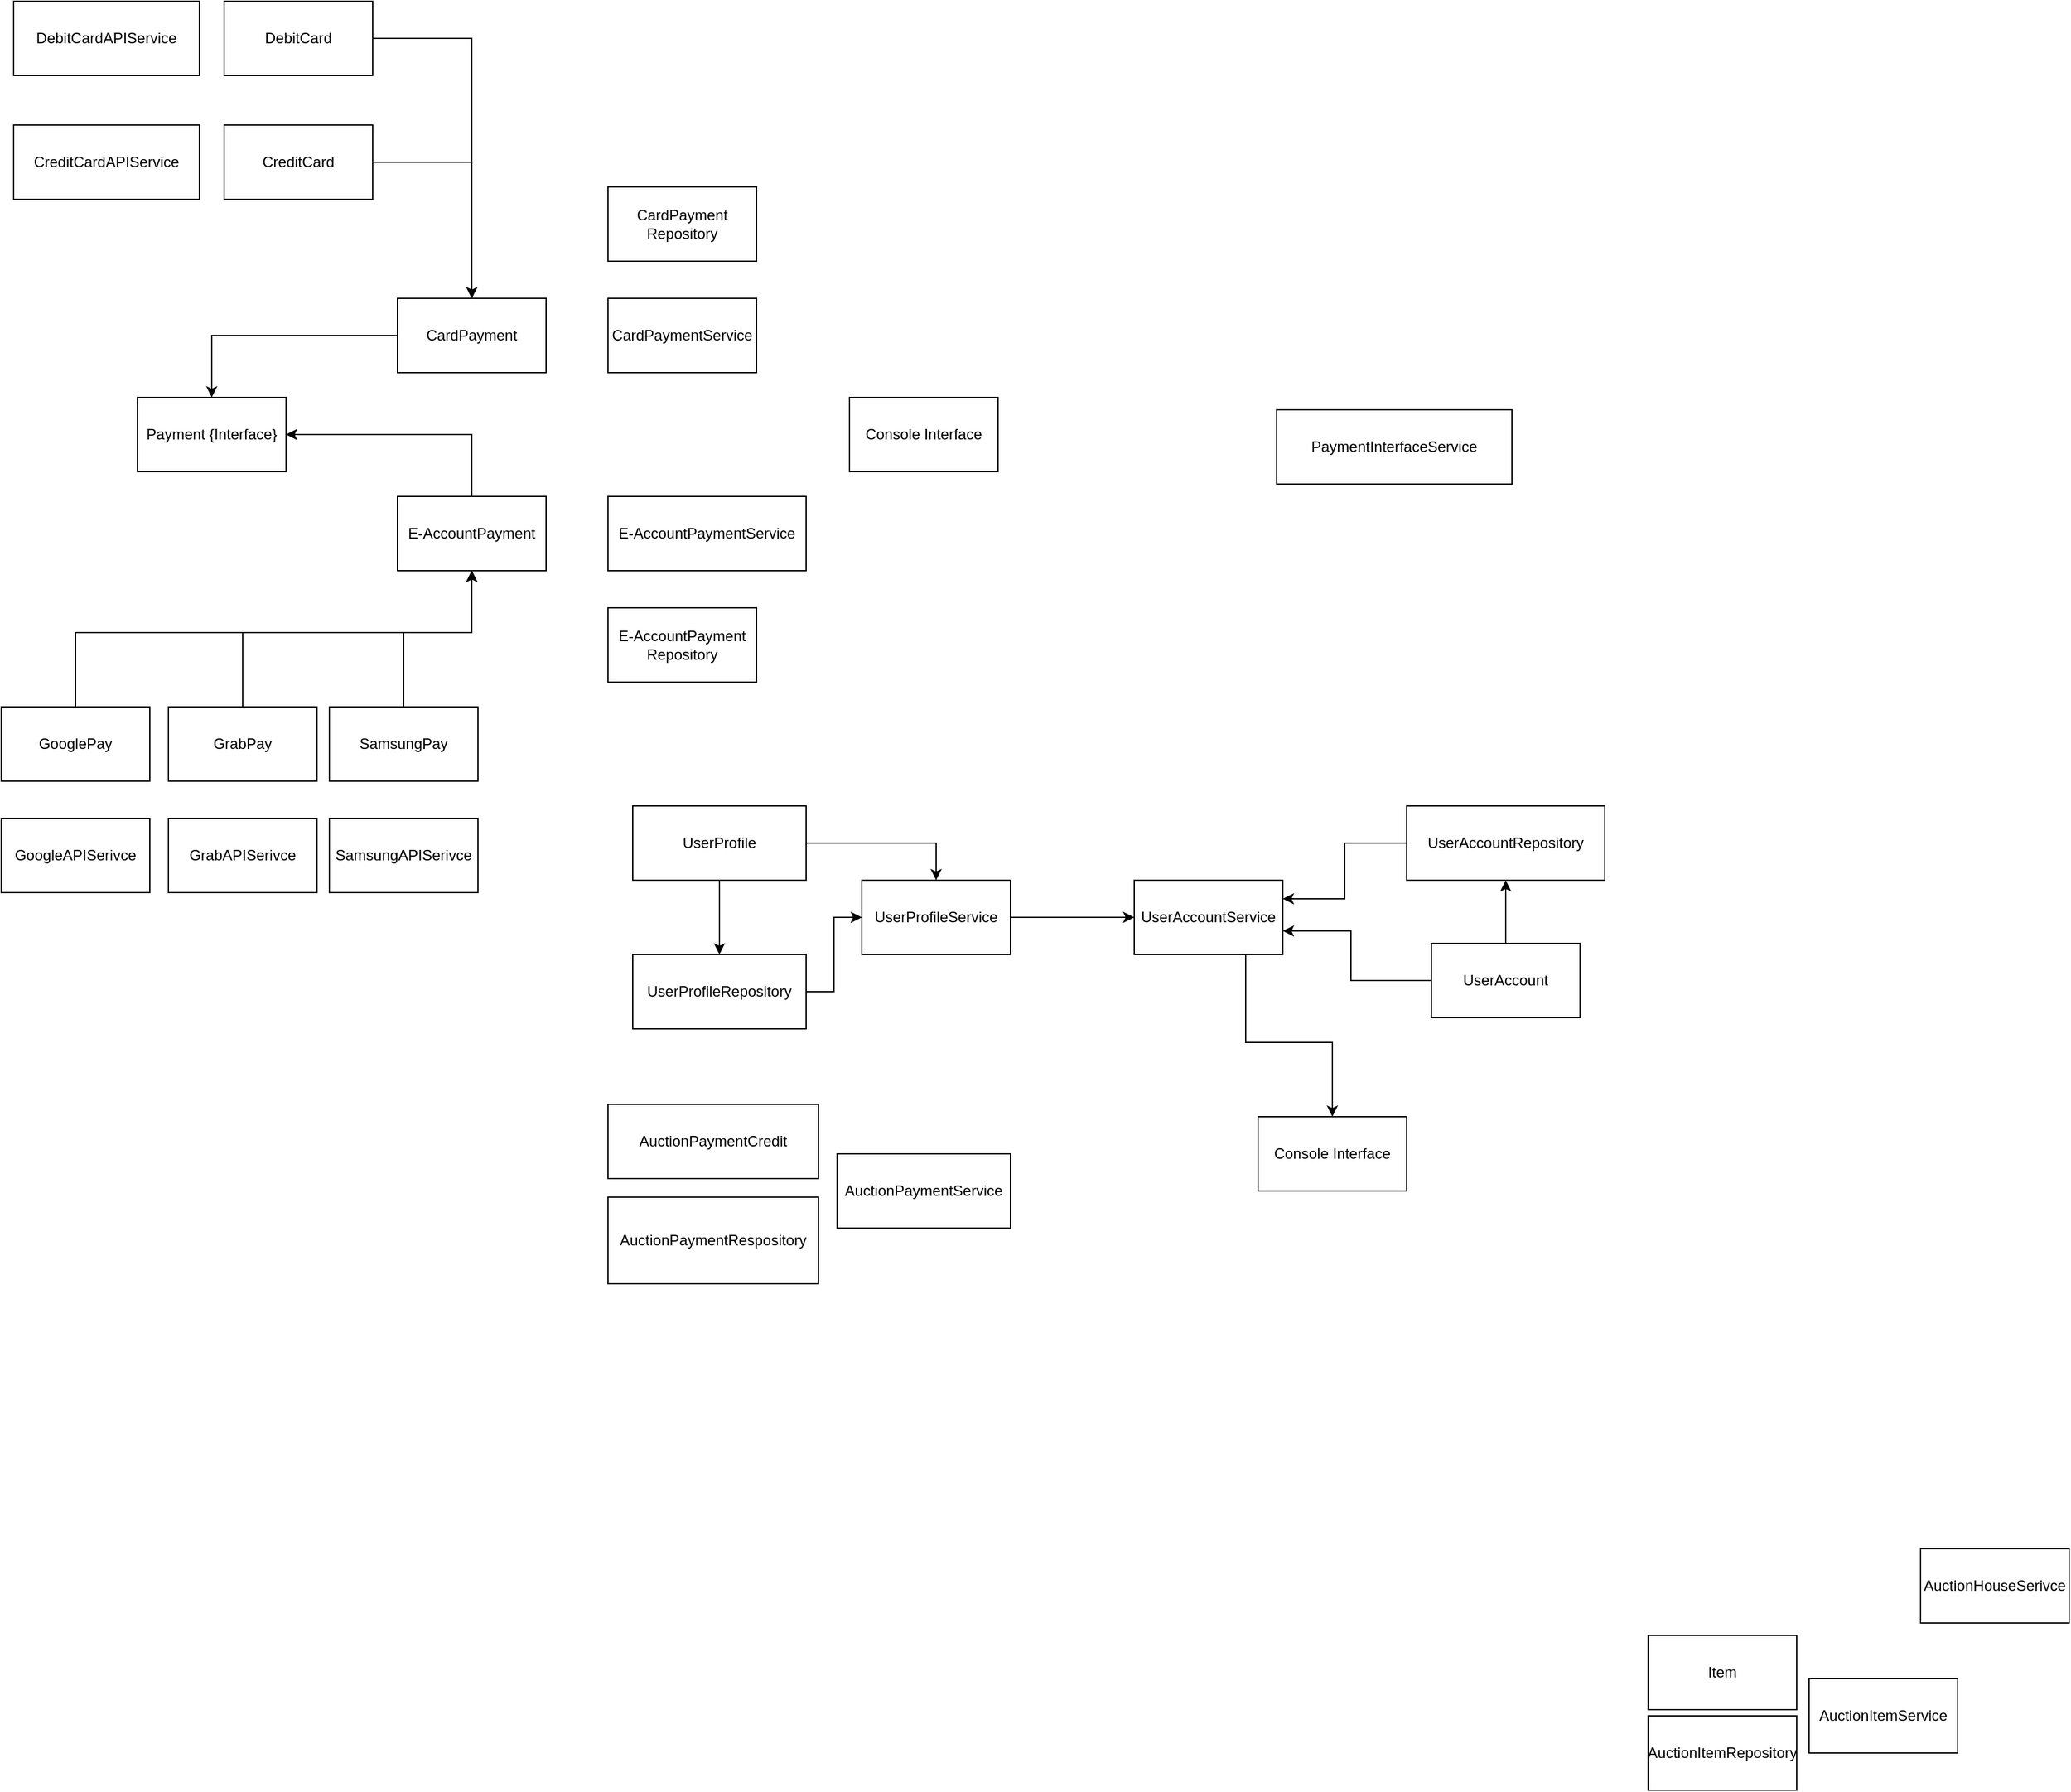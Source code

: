 <mxfile version="14.3.0" type="device" pages="2"><diagram id="2KOIB5N64ErdimOZ_Y05" name="Page-1"><mxGraphModel dx="2201" dy="1810" grid="1" gridSize="10" guides="1" tooltips="1" connect="1" arrows="1" fold="1" page="1" pageScale="1" pageWidth="850" pageHeight="1100" math="0" shadow="0"><root><mxCell id="0"/><mxCell id="1" parent="0"/><mxCell id="OVNvHfUNwyEjtYuhImq--1" style="edgeStyle=orthogonalEdgeStyle;rounded=0;orthogonalLoop=1;jettySize=auto;html=1;entryX=0.5;entryY=0;entryDx=0;entryDy=0;" parent="1" source="OVNvHfUNwyEjtYuhImq--3" target="OVNvHfUNwyEjtYuhImq--26" edge="1"><mxGeometry relative="1" as="geometry"/></mxCell><mxCell id="OVNvHfUNwyEjtYuhImq--2" style="edgeStyle=orthogonalEdgeStyle;rounded=0;orthogonalLoop=1;jettySize=auto;html=1;entryX=0.5;entryY=0;entryDx=0;entryDy=0;" parent="1" source="OVNvHfUNwyEjtYuhImq--3" target="OVNvHfUNwyEjtYuhImq--5" edge="1"><mxGeometry relative="1" as="geometry"/></mxCell><mxCell id="OVNvHfUNwyEjtYuhImq--3" value="UserProfile" style="rounded=0;whiteSpace=wrap;html=1;" parent="1" vertex="1"><mxGeometry x="-180" y="60" width="140" height="60" as="geometry"/></mxCell><mxCell id="OVNvHfUNwyEjtYuhImq--4" style="edgeStyle=orthogonalEdgeStyle;rounded=0;orthogonalLoop=1;jettySize=auto;html=1;entryX=0;entryY=0.5;entryDx=0;entryDy=0;startArrow=none;startFill=0;endArrow=classic;endFill=1;" parent="1" source="OVNvHfUNwyEjtYuhImq--5" target="OVNvHfUNwyEjtYuhImq--11" edge="1"><mxGeometry relative="1" as="geometry"/></mxCell><mxCell id="OVNvHfUNwyEjtYuhImq--5" value="UserProfileService" style="rounded=0;whiteSpace=wrap;html=1;" parent="1" vertex="1"><mxGeometry x="5" y="120" width="120" height="60" as="geometry"/></mxCell><mxCell id="OVNvHfUNwyEjtYuhImq--6" value="Item" style="rounded=0;whiteSpace=wrap;html=1;" parent="1" vertex="1"><mxGeometry x="640" y="730" width="120" height="60" as="geometry"/></mxCell><mxCell id="OVNvHfUNwyEjtYuhImq--7" value="AuctionItemService" style="rounded=0;whiteSpace=wrap;html=1;" parent="1" vertex="1"><mxGeometry x="770" y="765" width="120" height="60" as="geometry"/></mxCell><mxCell id="OVNvHfUNwyEjtYuhImq--8" value="AuctionItemRepository" style="rounded=0;whiteSpace=wrap;html=1;" parent="1" vertex="1"><mxGeometry x="640" y="795" width="120" height="60" as="geometry"/></mxCell><mxCell id="OVNvHfUNwyEjtYuhImq--9" value="AuctionHouseSerivce" style="whiteSpace=wrap;html=1;" parent="1" vertex="1"><mxGeometry x="860" y="660" width="120" height="60" as="geometry"/></mxCell><mxCell id="OVNvHfUNwyEjtYuhImq--10" style="edgeStyle=orthogonalEdgeStyle;rounded=0;orthogonalLoop=1;jettySize=auto;html=1;" parent="1" source="OVNvHfUNwyEjtYuhImq--11" target="OVNvHfUNwyEjtYuhImq--30" edge="1"><mxGeometry relative="1" as="geometry"><Array as="points"><mxPoint x="315" y="251"/><mxPoint x="385" y="251"/></Array></mxGeometry></mxCell><mxCell id="OVNvHfUNwyEjtYuhImq--11" value="UserAccountService" style="whiteSpace=wrap;html=1;" parent="1" vertex="1"><mxGeometry x="225" y="120" width="120" height="60" as="geometry"/></mxCell><mxCell id="OVNvHfUNwyEjtYuhImq--12" value="AuctionPaymentService" style="whiteSpace=wrap;html=1;" parent="1" vertex="1"><mxGeometry x="-15" y="341" width="140" height="60" as="geometry"/></mxCell><mxCell id="OVNvHfUNwyEjtYuhImq--13" value="AuctionPaymentCredit" style="whiteSpace=wrap;html=1;" parent="1" vertex="1"><mxGeometry x="-200" y="301" width="170" height="60" as="geometry"/></mxCell><mxCell id="OVNvHfUNwyEjtYuhImq--14" value="AuctionPaymentRespository" style="whiteSpace=wrap;html=1;" parent="1" vertex="1"><mxGeometry x="-200" y="376" width="170" height="70" as="geometry"/></mxCell><mxCell id="OVNvHfUNwyEjtYuhImq--25" style="edgeStyle=orthogonalEdgeStyle;rounded=0;orthogonalLoop=1;jettySize=auto;html=1;" parent="1" source="OVNvHfUNwyEjtYuhImq--26" target="OVNvHfUNwyEjtYuhImq--5" edge="1"><mxGeometry relative="1" as="geometry"/></mxCell><mxCell id="OVNvHfUNwyEjtYuhImq--26" value="UserProfileRepository" style="rounded=0;whiteSpace=wrap;html=1;" parent="1" vertex="1"><mxGeometry x="-180" y="180" width="140" height="60" as="geometry"/></mxCell><mxCell id="OVNvHfUNwyEjtYuhImq--27" style="edgeStyle=orthogonalEdgeStyle;rounded=0;orthogonalLoop=1;jettySize=auto;html=1;" parent="1" source="OVNvHfUNwyEjtYuhImq--29" target="OVNvHfUNwyEjtYuhImq--11" edge="1"><mxGeometry relative="1" as="geometry"><Array as="points"><mxPoint x="400" y="201"/><mxPoint x="400" y="161"/></Array></mxGeometry></mxCell><mxCell id="OVNvHfUNwyEjtYuhImq--28" style="edgeStyle=orthogonalEdgeStyle;rounded=0;orthogonalLoop=1;jettySize=auto;html=1;" parent="1" source="OVNvHfUNwyEjtYuhImq--29" target="OVNvHfUNwyEjtYuhImq--32" edge="1"><mxGeometry relative="1" as="geometry"/></mxCell><mxCell id="OVNvHfUNwyEjtYuhImq--29" value="UserAccount" style="whiteSpace=wrap;html=1;" parent="1" vertex="1"><mxGeometry x="465" y="171" width="120" height="60" as="geometry"/></mxCell><mxCell id="OVNvHfUNwyEjtYuhImq--30" value="Console Interface" style="whiteSpace=wrap;html=1;" parent="1" vertex="1"><mxGeometry x="325" y="311" width="120" height="60" as="geometry"/></mxCell><mxCell id="OVNvHfUNwyEjtYuhImq--31" style="edgeStyle=orthogonalEdgeStyle;rounded=0;orthogonalLoop=1;jettySize=auto;html=1;entryX=1;entryY=0.25;entryDx=0;entryDy=0;" parent="1" source="OVNvHfUNwyEjtYuhImq--32" target="OVNvHfUNwyEjtYuhImq--11" edge="1"><mxGeometry relative="1" as="geometry"/></mxCell><mxCell id="OVNvHfUNwyEjtYuhImq--32" value="UserAccountRepository" style="whiteSpace=wrap;html=1;" parent="1" vertex="1"><mxGeometry x="445" y="60" width="160" height="60" as="geometry"/></mxCell><mxCell id="OVNvHfUNwyEjtYuhImq--33" value="DebitCardAPIService" style="whiteSpace=wrap;html=1;" parent="1" vertex="1"><mxGeometry x="-680" y="-590" width="150" height="60" as="geometry"/></mxCell><mxCell id="OVNvHfUNwyEjtYuhImq--35" style="edgeStyle=orthogonalEdgeStyle;rounded=0;orthogonalLoop=1;jettySize=auto;html=1;" parent="1" source="OVNvHfUNwyEjtYuhImq--36" target="OVNvHfUNwyEjtYuhImq--41" edge="1"><mxGeometry relative="1" as="geometry"/></mxCell><mxCell id="OVNvHfUNwyEjtYuhImq--36" value="CardPayment" style="whiteSpace=wrap;html=1;" parent="1" vertex="1"><mxGeometry x="-370" y="-350" width="120" height="60" as="geometry"/></mxCell><mxCell id="wpagDBGOPuL4EPq9Ays_-21" style="edgeStyle=orthogonalEdgeStyle;rounded=0;orthogonalLoop=1;jettySize=auto;html=1;entryX=1;entryY=0.5;entryDx=0;entryDy=0;" parent="1" source="OVNvHfUNwyEjtYuhImq--39" target="OVNvHfUNwyEjtYuhImq--41" edge="1"><mxGeometry relative="1" as="geometry"><Array as="points"><mxPoint x="-310" y="-240"/></Array></mxGeometry></mxCell><mxCell id="OVNvHfUNwyEjtYuhImq--39" value="E-AccountPayment" style="whiteSpace=wrap;html=1;" parent="1" vertex="1"><mxGeometry x="-370" y="-190" width="120" height="60" as="geometry"/></mxCell><mxCell id="OVNvHfUNwyEjtYuhImq--40" value="GoogleAPISerivce" style="whiteSpace=wrap;html=1;" parent="1" vertex="1"><mxGeometry x="-690" y="70" width="120" height="60" as="geometry"/></mxCell><mxCell id="OVNvHfUNwyEjtYuhImq--41" value="Payment {Interface}" style="whiteSpace=wrap;html=1;" parent="1" vertex="1"><mxGeometry x="-580" y="-270" width="120" height="60" as="geometry"/></mxCell><mxCell id="OVNvHfUNwyEjtYuhImq--42" value="Console Interface" style="whiteSpace=wrap;html=1;" parent="1" vertex="1"><mxGeometry x="-5" y="-270" width="120" height="60" as="geometry"/></mxCell><mxCell id="wpagDBGOPuL4EPq9Ays_-10" style="edgeStyle=orthogonalEdgeStyle;rounded=0;orthogonalLoop=1;jettySize=auto;html=1;" parent="1" source="wpagDBGOPuL4EPq9Ays_-6" target="OVNvHfUNwyEjtYuhImq--36" edge="1"><mxGeometry relative="1" as="geometry"/></mxCell><mxCell id="wpagDBGOPuL4EPq9Ays_-6" value="DebitCard" style="whiteSpace=wrap;html=1;" parent="1" vertex="1"><mxGeometry x="-510" y="-590" width="120" height="60" as="geometry"/></mxCell><mxCell id="wpagDBGOPuL4EPq9Ays_-11" style="edgeStyle=orthogonalEdgeStyle;rounded=0;orthogonalLoop=1;jettySize=auto;html=1;entryX=0.5;entryY=0;entryDx=0;entryDy=0;" parent="1" source="wpagDBGOPuL4EPq9Ays_-7" target="OVNvHfUNwyEjtYuhImq--36" edge="1"><mxGeometry relative="1" as="geometry"/></mxCell><mxCell id="wpagDBGOPuL4EPq9Ays_-7" value="CreditCard" style="whiteSpace=wrap;html=1;" parent="1" vertex="1"><mxGeometry x="-510" y="-490" width="120" height="60" as="geometry"/></mxCell><mxCell id="wpagDBGOPuL4EPq9Ays_-9" value="CreditCardAPIService" style="whiteSpace=wrap;html=1;" parent="1" vertex="1"><mxGeometry x="-680" y="-490" width="150" height="60" as="geometry"/></mxCell><mxCell id="Tz55kuSCzdBfh5Bdzw7j-8" style="edgeStyle=orthogonalEdgeStyle;rounded=0;orthogonalLoop=1;jettySize=auto;html=1;" parent="1" source="wpagDBGOPuL4EPq9Ays_-12" target="OVNvHfUNwyEjtYuhImq--39" edge="1"><mxGeometry relative="1" as="geometry"><Array as="points"><mxPoint x="-630" y="-80"/><mxPoint x="-310" y="-80"/></Array></mxGeometry></mxCell><mxCell id="wpagDBGOPuL4EPq9Ays_-12" value="GooglePay" style="whiteSpace=wrap;html=1;" parent="1" vertex="1"><mxGeometry x="-690" y="-20" width="120" height="60" as="geometry"/></mxCell><mxCell id="Tz55kuSCzdBfh5Bdzw7j-7" style="edgeStyle=orthogonalEdgeStyle;rounded=0;orthogonalLoop=1;jettySize=auto;html=1;" parent="1" source="wpagDBGOPuL4EPq9Ays_-13" target="OVNvHfUNwyEjtYuhImq--39" edge="1"><mxGeometry relative="1" as="geometry"><Array as="points"><mxPoint x="-495" y="-80"/><mxPoint x="-310" y="-80"/></Array></mxGeometry></mxCell><mxCell id="wpagDBGOPuL4EPq9Ays_-13" value="GrabPay" style="whiteSpace=wrap;html=1;" parent="1" vertex="1"><mxGeometry x="-555" y="-20" width="120" height="60" as="geometry"/></mxCell><mxCell id="Tz55kuSCzdBfh5Bdzw7j-6" style="edgeStyle=orthogonalEdgeStyle;rounded=0;orthogonalLoop=1;jettySize=auto;html=1;entryX=0.5;entryY=1;entryDx=0;entryDy=0;" parent="1" source="wpagDBGOPuL4EPq9Ays_-14" target="OVNvHfUNwyEjtYuhImq--39" edge="1"><mxGeometry relative="1" as="geometry"><Array as="points"><mxPoint x="-365" y="-80"/><mxPoint x="-310" y="-80"/></Array></mxGeometry></mxCell><mxCell id="wpagDBGOPuL4EPq9Ays_-14" value="SamsungPay" style="whiteSpace=wrap;html=1;" parent="1" vertex="1"><mxGeometry x="-425" y="-20" width="120" height="60" as="geometry"/></mxCell><mxCell id="wpagDBGOPuL4EPq9Ays_-22" value="GrabAPISerivce" style="whiteSpace=wrap;html=1;" parent="1" vertex="1"><mxGeometry x="-555" y="70" width="120" height="60" as="geometry"/></mxCell><mxCell id="wpagDBGOPuL4EPq9Ays_-23" value="SamsungAPISerivce" style="whiteSpace=wrap;html=1;" parent="1" vertex="1"><mxGeometry x="-425" y="70" width="120" height="60" as="geometry"/></mxCell><mxCell id="Tz55kuSCzdBfh5Bdzw7j-1" value="CardPayment Repository" style="whiteSpace=wrap;html=1;" parent="1" vertex="1"><mxGeometry x="-200" y="-440" width="120" height="60" as="geometry"/></mxCell><mxCell id="Tz55kuSCzdBfh5Bdzw7j-2" value="E-AccountPayment Repository" style="whiteSpace=wrap;html=1;" parent="1" vertex="1"><mxGeometry x="-200" y="-100" width="120" height="60" as="geometry"/></mxCell><mxCell id="Tz55kuSCzdBfh5Bdzw7j-3" value="CardPaymentService" style="whiteSpace=wrap;html=1;" parent="1" vertex="1"><mxGeometry x="-200" y="-350" width="120" height="60" as="geometry"/></mxCell><mxCell id="Tz55kuSCzdBfh5Bdzw7j-4" value="E-AccountPaymentService" style="whiteSpace=wrap;html=1;" parent="1" vertex="1"><mxGeometry x="-200" y="-190" width="160" height="60" as="geometry"/></mxCell><mxCell id="mpyZbqCTOSIQwP_T6yYZ-1" value="PaymentInterfaceService" style="whiteSpace=wrap;html=1;" vertex="1" parent="1"><mxGeometry x="340" y="-260" width="190" height="60" as="geometry"/></mxCell></root></mxGraphModel></diagram><diagram name="Class Diagram" id="8i16ODUUJk-zlXluK6kG"><mxGraphModel dx="1796" dy="1597" grid="1" gridSize="10" guides="1" tooltips="1" connect="1" arrows="1" fold="1" page="1" pageScale="1" pageWidth="850" pageHeight="1100" math="0" shadow="0"><root><mxCell id="P2Dz0mEHDDmNIb5PMjdy-0"/><mxCell id="P2Dz0mEHDDmNIb5PMjdy-1" parent="P2Dz0mEHDDmNIb5PMjdy-0"/><mxCell id="8g-rBgWS3mRkG20rDwMc-0" value="" style="rounded=0;whiteSpace=wrap;html=1;" parent="P2Dz0mEHDDmNIb5PMjdy-1" vertex="1"><mxGeometry x="-330" y="-120" width="710" height="650" as="geometry"/></mxCell><mxCell id="dmM8imzTffKyK5uBwIWd-29" value="" style="group" parent="P2Dz0mEHDDmNIb5PMjdy-1" vertex="1" connectable="0"><mxGeometry x="-300" y="-80" width="270" height="260" as="geometry"/></mxCell><mxCell id="dmM8imzTffKyK5uBwIWd-0" value="" style="rounded=0;whiteSpace=wrap;html=1;" parent="dmM8imzTffKyK5uBwIWd-29" vertex="1"><mxGeometry width="270" height="260" as="geometry"/></mxCell><mxCell id="dmM8imzTffKyK5uBwIWd-3" value="User Profile" style="rounded=0;whiteSpace=wrap;html=1;align=left;" parent="dmM8imzTffKyK5uBwIWd-29" vertex="1"><mxGeometry width="270" height="30" as="geometry"/></mxCell><mxCell id="dmM8imzTffKyK5uBwIWd-4" value="" style="rounded=0;whiteSpace=wrap;html=1;align=left;" parent="dmM8imzTffKyK5uBwIWd-29" vertex="1"><mxGeometry y="30" width="270" height="80" as="geometry"/></mxCell><mxCell id="dmM8imzTffKyK5uBwIWd-5" value="- name: String&lt;br&gt;- DoB: Date&lt;br&gt;- occupation: String&lt;br&gt;- uniqueID: String&lt;br&gt;- createdAt: Date" style="text;html=1;strokeColor=none;fillColor=none;align=left;verticalAlign=middle;whiteSpace=wrap;rounded=0;" parent="dmM8imzTffKyK5uBwIWd-29" vertex="1"><mxGeometry y="12" width="270" height="110" as="geometry"/></mxCell><mxCell id="dmM8imzTffKyK5uBwIWd-8" value="+ getName()&lt;br&gt;+ getDoB()&lt;br&gt;+ setOccupation(occupation: String)&lt;br&gt;+ getOccupation()&lt;br&gt;+ getUniqueID()&lt;br&gt;+ getCreatedAt()" style="text;html=1;strokeColor=none;fillColor=none;align=left;verticalAlign=middle;whiteSpace=wrap;rounded=0;" parent="dmM8imzTffKyK5uBwIWd-29" vertex="1"><mxGeometry y="110" width="270" height="80" as="geometry"/></mxCell><mxCell id="dmM8imzTffKyK5uBwIWd-30" value="" style="group" parent="P2Dz0mEHDDmNIb5PMjdy-1" vertex="1" connectable="0"><mxGeometry x="-300" y="210" width="390" height="290" as="geometry"/></mxCell><mxCell id="dmM8imzTffKyK5uBwIWd-31" value="" style="rounded=0;whiteSpace=wrap;html=1;" parent="dmM8imzTffKyK5uBwIWd-30" vertex="1"><mxGeometry width="364.0" height="290" as="geometry"/></mxCell><mxCell id="dmM8imzTffKyK5uBwIWd-32" value="User Profile Repository" style="rounded=0;whiteSpace=wrap;html=1;align=left;" parent="dmM8imzTffKyK5uBwIWd-30" vertex="1"><mxGeometry width="364.0" height="33.462" as="geometry"/></mxCell><mxCell id="dmM8imzTffKyK5uBwIWd-33" value="" style="rounded=0;whiteSpace=wrap;html=1;align=left;" parent="dmM8imzTffKyK5uBwIWd-30" vertex="1"><mxGeometry y="33.46" width="364" height="46.54" as="geometry"/></mxCell><mxCell id="dmM8imzTffKyK5uBwIWd-35" value="+ addUserProfile(u: UserProfile)&lt;br&gt;+ deleteUserProfile(u: UserProfile)&lt;br&gt;+ updateUserProfile(u: UserProfile)&lt;br&gt;+ getUserProfile()&lt;br&gt;+ getUserProfile(uniqueID: String)&lt;br&gt;+ fileWriteObject()&lt;br&gt;+ fileReadObject()" style="text;html=1;strokeColor=none;fillColor=none;align=left;verticalAlign=middle;whiteSpace=wrap;rounded=0;" parent="dmM8imzTffKyK5uBwIWd-30" vertex="1"><mxGeometry y="80" width="390" height="110" as="geometry"/></mxCell><mxCell id="dmM8imzTffKyK5uBwIWd-34" value="- fileName: String&lt;br&gt;- userList: List&amp;lt;UserProfile&amp;gt;" style="text;html=1;strokeColor=none;fillColor=none;align=left;verticalAlign=middle;whiteSpace=wrap;rounded=0;" parent="dmM8imzTffKyK5uBwIWd-30" vertex="1"><mxGeometry y="33.46" width="364" height="46.54" as="geometry"/></mxCell><mxCell id="5aeJ9ZE5QNEJxUDV2E_B-5" value="" style="group" parent="P2Dz0mEHDDmNIb5PMjdy-1" vertex="1" connectable="0"><mxGeometry x="10" y="-80" width="360" height="260" as="geometry"/></mxCell><mxCell id="dmM8imzTffKyK5uBwIWd-38" value="" style="rounded=0;whiteSpace=wrap;html=1;" parent="5aeJ9ZE5QNEJxUDV2E_B-5" vertex="1"><mxGeometry width="345.6" height="260" as="geometry"/></mxCell><mxCell id="dmM8imzTffKyK5uBwIWd-39" value="User Profile Service" style="rounded=0;whiteSpace=wrap;html=1;align=left;" parent="5aeJ9ZE5QNEJxUDV2E_B-5" vertex="1"><mxGeometry width="345.6" height="30" as="geometry"/></mxCell><mxCell id="dmM8imzTffKyK5uBwIWd-42" value="+ createUserProfile(name: String, dob:Date, occupation: String)&lt;br&gt;+ deleteUserProfile(uniqueID: String)&lt;br&gt;+ updateUserProfile(uniqueID: String, occupation:String)&lt;br&gt;+ viewUserProfileList()&lt;br&gt;+ viewUserProfile(uniqueID: String)" style="text;html=1;strokeColor=none;fillColor=none;align=left;verticalAlign=middle;whiteSpace=wrap;rounded=0;" parent="5aeJ9ZE5QNEJxUDV2E_B-5" vertex="1"><mxGeometry y="60" width="360.0" height="80" as="geometry"/></mxCell><mxCell id="5aeJ9ZE5QNEJxUDV2E_B-4" value="- upr: UserProfileRepository" style="whiteSpace=wrap;html=1;align=left;" parent="5aeJ9ZE5QNEJxUDV2E_B-5" vertex="1"><mxGeometry y="30" width="345.6" height="30" as="geometry"/></mxCell><mxCell id="8g-rBgWS3mRkG20rDwMc-1" value="User Profile" style="text;html=1;strokeColor=none;fillColor=none;align=center;verticalAlign=middle;whiteSpace=wrap;rounded=0;" parent="P2Dz0mEHDDmNIb5PMjdy-1" vertex="1"><mxGeometry x="-330" y="-120" width="80" height="20" as="geometry"/></mxCell><mxCell id="TrtC-TVVJnQffVpj-WIV-0" value="" style="group" parent="P2Dz0mEHDDmNIb5PMjdy-1" vertex="1" connectable="0"><mxGeometry x="260" y="760" width="270" height="260" as="geometry"/></mxCell><mxCell id="TrtC-TVVJnQffVpj-WIV-1" value="" style="rounded=0;whiteSpace=wrap;html=1;" parent="TrtC-TVVJnQffVpj-WIV-0" vertex="1"><mxGeometry width="270" height="260" as="geometry"/></mxCell><mxCell id="TrtC-TVVJnQffVpj-WIV-2" value="CardPayment" style="rounded=0;whiteSpace=wrap;html=1;align=left;" parent="TrtC-TVVJnQffVpj-WIV-0" vertex="1"><mxGeometry width="270" height="30" as="geometry"/></mxCell><mxCell id="TrtC-TVVJnQffVpj-WIV-3" value="" style="rounded=0;whiteSpace=wrap;html=1;align=left;" parent="TrtC-TVVJnQffVpj-WIV-0" vertex="1"><mxGeometry y="30" width="270" height="90" as="geometry"/></mxCell><mxCell id="TrtC-TVVJnQffVpj-WIV-4" value="- identityCode: String&lt;br&gt;- cvvValue: String&lt;br&gt;- expiryDate: Date&lt;br&gt;- cardType: enum(CardType)&lt;br&gt;- verified: boolean" style="text;html=1;strokeColor=none;fillColor=none;align=left;verticalAlign=middle;whiteSpace=wrap;rounded=0;" parent="TrtC-TVVJnQffVpj-WIV-0" vertex="1"><mxGeometry y="26" width="270" height="84" as="geometry"/></mxCell><mxCell id="TrtC-TVVJnQffVpj-WIV-5" value="+ getIdentityCode()&lt;br&gt;+ getCvvValue()&lt;br&gt;+ getExpiryDate()&lt;br&gt;+ getCardOwnerName()&lt;br&gt;+ getCardType()&lt;br&gt;+ getVerified()&lt;br&gt;+ setVerified()&lt;br&gt;+ pay(amount: double)" style="text;html=1;strokeColor=none;fillColor=none;align=left;verticalAlign=middle;whiteSpace=wrap;rounded=0;" parent="TrtC-TVVJnQffVpj-WIV-0" vertex="1"><mxGeometry y="120" width="270" height="118" as="geometry"/></mxCell><mxCell id="neQlk8XRQE_lGBKE0n6T-7" value="" style="rounded=0;whiteSpace=wrap;html=1;" parent="P2Dz0mEHDDmNIb5PMjdy-1" vertex="1"><mxGeometry x="260" y="1040" width="270" height="60" as="geometry"/></mxCell><mxCell id="neQlk8XRQE_lGBKE0n6T-8" value="Bank API Service" style="rounded=0;whiteSpace=wrap;html=1;align=left;" parent="P2Dz0mEHDDmNIb5PMjdy-1" vertex="1"><mxGeometry x="260" y="1040" width="270" height="30" as="geometry"/></mxCell><mxCell id="neQlk8XRQE_lGBKE0n6T-11" value="+ verifiyIdentityCard(p: CardPayment)" style="text;html=1;strokeColor=none;fillColor=none;align=left;verticalAlign=middle;whiteSpace=wrap;rounded=0;" parent="P2Dz0mEHDDmNIb5PMjdy-1" vertex="1"><mxGeometry x="260" y="1070" width="270" height="20" as="geometry"/></mxCell><mxCell id="5qB0QaIXKI_vUI9aS-en-7" value="" style="group" parent="P2Dz0mEHDDmNIb5PMjdy-1" vertex="1" connectable="0"><mxGeometry x="-50" y="760" width="270" height="320" as="geometry"/></mxCell><mxCell id="8Av1viue4UBTjkgRkVqu-1" value="" style="rounded=0;whiteSpace=wrap;html=1;" parent="5qB0QaIXKI_vUI9aS-en-7" vertex="1"><mxGeometry width="270" height="320" as="geometry"/></mxCell><mxCell id="8Av1viue4UBTjkgRkVqu-2" value="GooglePayment" style="rounded=0;whiteSpace=wrap;html=1;align=left;" parent="5qB0QaIXKI_vUI9aS-en-7" vertex="1"><mxGeometry width="270" height="36.923" as="geometry"/></mxCell><mxCell id="8Av1viue4UBTjkgRkVqu-3" value="" style="rounded=0;whiteSpace=wrap;html=1;align=left;" parent="5qB0QaIXKI_vUI9aS-en-7" vertex="1"><mxGeometry y="36.92" width="270" height="93.08" as="geometry"/></mxCell><mxCell id="8Av1viue4UBTjkgRkVqu-4" value="- googleAccountName: String&lt;br&gt;- googleAccountCurrency: String&lt;br&gt;- googleAccountLimit: double&lt;br&gt;- googleSecretValue: String&lt;br&gt;- verified: boolean" style="text;html=1;strokeColor=none;fillColor=none;align=left;verticalAlign=middle;whiteSpace=wrap;rounded=0;" parent="5qB0QaIXKI_vUI9aS-en-7" vertex="1"><mxGeometry y="14" width="270" height="120.615" as="geometry"/></mxCell><mxCell id="8Av1viue4UBTjkgRkVqu-5" value="+ getGoogleAccountID()&lt;br&gt;+ getGoogleAccountName()&lt;br&gt;+ getGoogleAccountCurrency()&lt;br&gt;+ setGoogleAccountCurrency(currency: String)&lt;br&gt;+ getGoogleAccountLimit()&lt;br&gt;+ setGoogleAccountLimit(limit: double)&lt;br&gt;+ getGoogleSecretValue()&lt;br&gt;+ getVerified()&lt;br&gt;+ setVerified()&lt;br&gt;+ pay(amount: double)" style="text;html=1;strokeColor=none;fillColor=none;align=left;verticalAlign=middle;whiteSpace=wrap;rounded=0;" parent="5qB0QaIXKI_vUI9aS-en-7" vertex="1"><mxGeometry y="130" width="270" height="150" as="geometry"/></mxCell><mxCell id="5qB0QaIXKI_vUI9aS-en-9" value="" style="rounded=0;whiteSpace=wrap;html=1;" parent="P2Dz0mEHDDmNIb5PMjdy-1" vertex="1"><mxGeometry x="-50" y="1100" width="270" height="60" as="geometry"/></mxCell><mxCell id="5qB0QaIXKI_vUI9aS-en-10" value="Google API Service" style="rounded=0;whiteSpace=wrap;html=1;align=left;" parent="P2Dz0mEHDDmNIb5PMjdy-1" vertex="1"><mxGeometry x="-50" y="1100" width="270" height="30" as="geometry"/></mxCell><mxCell id="5qB0QaIXKI_vUI9aS-en-11" value="+ verifiyGoogleAccount(g: GooglePayment)" style="text;html=1;strokeColor=none;fillColor=none;align=left;verticalAlign=middle;whiteSpace=wrap;rounded=0;" parent="P2Dz0mEHDDmNIb5PMjdy-1" vertex="1"><mxGeometry x="-50" y="1130" width="270" height="20" as="geometry"/></mxCell><mxCell id="LtqTmSgWSsv3zUbwUViP-1" value="" style="group" parent="P2Dz0mEHDDmNIb5PMjdy-1" vertex="1" connectable="0"><mxGeometry x="-50" y="590" width="270" height="130" as="geometry"/></mxCell><mxCell id="5qB0QaIXKI_vUI9aS-en-1" value="" style="rounded=0;whiteSpace=wrap;html=1;" parent="LtqTmSgWSsv3zUbwUViP-1" vertex="1"><mxGeometry y="50" width="270" height="90" as="geometry"/></mxCell><mxCell id="5qB0QaIXKI_vUI9aS-en-2" value="Payment Interface {interface}" style="rounded=0;whiteSpace=wrap;html=1;align=left;" parent="LtqTmSgWSsv3zUbwUViP-1" vertex="1"><mxGeometry y="50" width="270" height="30" as="geometry"/></mxCell><mxCell id="5qB0QaIXKI_vUI9aS-en-5" value="+ getPaymentID()&lt;br&gt;+ pay(amount: double)&lt;br&gt;+ verify()" style="text;html=1;strokeColor=none;fillColor=none;align=left;verticalAlign=middle;whiteSpace=wrap;rounded=0;" parent="LtqTmSgWSsv3zUbwUViP-1" vertex="1"><mxGeometry y="80" width="270" height="50" as="geometry"/></mxCell><mxCell id="-L3kKWWx30AKZ7RZyIV8-0" value="" style="group" parent="P2Dz0mEHDDmNIb5PMjdy-1" vertex="1" connectable="0"><mxGeometry x="-520" y="830" width="450" height="140" as="geometry"/></mxCell><mxCell id="w48QJTYEl0AQYgitOjoj-2" value="" style="rounded=0;whiteSpace=wrap;html=1;" parent="-L3kKWWx30AKZ7RZyIV8-0" vertex="1"><mxGeometry y="-20" width="450" height="110" as="geometry"/></mxCell><mxCell id="w48QJTYEl0AQYgitOjoj-3" value="Payment Interface Factory" style="rounded=0;whiteSpace=wrap;html=1;align=left;" parent="-L3kKWWx30AKZ7RZyIV8-0" vertex="1"><mxGeometry y="-20" width="450" height="30" as="geometry"/></mxCell><mxCell id="w48QJTYEl0AQYgitOjoj-6" value="+ createPaymentInterface(&lt;span&gt;String identityCode, String cvvValue, Date expiryDate,&lt;br&gt;&lt;/span&gt;&lt;span&gt;&#9;&#9;&#9;&lt;/span&gt;&lt;span&gt;CardType type&lt;/span&gt;)&lt;br&gt;+ createPaymentInterface(String googleAccountName, String googleSecretValue)" style="text;html=1;strokeColor=none;fillColor=none;align=left;verticalAlign=middle;whiteSpace=wrap;rounded=0;" parent="-L3kKWWx30AKZ7RZyIV8-0" vertex="1"><mxGeometry y="-20" width="450" height="110" as="geometry"/></mxCell><mxCell id="UBqSMhE7JbLtEKvTfhZd-2" value="" style="rounded=0;whiteSpace=wrap;html=1;" parent="P2Dz0mEHDDmNIb5PMjdy-1" vertex="1"><mxGeometry x="-340" y="950" width="270" height="170" as="geometry"/></mxCell><mxCell id="UBqSMhE7JbLtEKvTfhZd-3" value="Payment Interface Repository" style="rounded=0;whiteSpace=wrap;html=1;align=left;" parent="P2Dz0mEHDDmNIb5PMjdy-1" vertex="1"><mxGeometry x="-340" y="950" width="270" height="30" as="geometry"/></mxCell><mxCell id="UBqSMhE7JbLtEKvTfhZd-4" value="" style="rounded=0;whiteSpace=wrap;html=1;align=left;" parent="P2Dz0mEHDDmNIb5PMjdy-1" vertex="1"><mxGeometry x="-340" y="980" width="270" height="40" as="geometry"/></mxCell><mxCell id="UBqSMhE7JbLtEKvTfhZd-5" value="- fileName: String&lt;br&gt;- pList: List&amp;lt;PaymentType&amp;gt;" style="text;html=1;strokeColor=none;fillColor=none;align=left;verticalAlign=middle;whiteSpace=wrap;rounded=0;" parent="P2Dz0mEHDDmNIb5PMjdy-1" vertex="1"><mxGeometry x="-340" y="980" width="270" height="40" as="geometry"/></mxCell><mxCell id="UBqSMhE7JbLtEKvTfhZd-6" value="+ addPayment(p: PaymentInterface)&lt;br&gt;+ deletePayment(p: PaymentInterface)&lt;br&gt;+ getPayment()&lt;br&gt;+ getPayment(id: String)&lt;br&gt;+ fileWriteObject()&lt;br&gt;+ fileReadOBject()" style="text;html=1;strokeColor=none;fillColor=none;align=left;verticalAlign=middle;whiteSpace=wrap;rounded=0;" parent="P2Dz0mEHDDmNIb5PMjdy-1" vertex="1"><mxGeometry x="-340" y="1020" width="270" height="100" as="geometry"/></mxCell><mxCell id="-L3kKWWx30AKZ7RZyIV8-1" value="" style="group" parent="P2Dz0mEHDDmNIb5PMjdy-1" vertex="1" connectable="0"><mxGeometry x="-710" y="710" width="660" height="380" as="geometry"/></mxCell><mxCell id="8g-rBgWS3mRkG20rDwMc-4" value="" style="rounded=0;whiteSpace=wrap;html=1;" parent="-L3kKWWx30AKZ7RZyIV8-1" vertex="1"><mxGeometry x="190" y="-90" width="450" height="170" as="geometry"/></mxCell><mxCell id="8g-rBgWS3mRkG20rDwMc-5" value="Payment Interface Service" style="rounded=0;whiteSpace=wrap;html=1;align=left;" parent="-L3kKWWx30AKZ7RZyIV8-1" vertex="1"><mxGeometry x="190" y="-90" width="450" height="30" as="geometry"/></mxCell><mxCell id="8g-rBgWS3mRkG20rDwMc-6" value="" style="rounded=0;whiteSpace=wrap;html=1;align=left;" parent="-L3kKWWx30AKZ7RZyIV8-1" vertex="1"><mxGeometry x="190" y="-60" width="450" height="30" as="geometry"/></mxCell><mxCell id="8g-rBgWS3mRkG20rDwMc-7" value="- pir: PaymentInferfaceRepository" style="text;html=1;strokeColor=none;fillColor=none;align=left;verticalAlign=middle;whiteSpace=wrap;rounded=0;" parent="-L3kKWWx30AKZ7RZyIV8-1" vertex="1"><mxGeometry x="190" y="-60" width="450" height="30" as="geometry"/></mxCell><mxCell id="8g-rBgWS3mRkG20rDwMc-8" value="+ addPaymentInterface(&lt;span&gt;identityCode: String, cvvValue: String, expiryDate: Date,&lt;/span&gt;&lt;div&gt;type: CardType)&lt;/div&gt;+ addPaymentInterface(googleAccountName: String, googleSecretValue: String)&lt;br&gt;+ deletePayment(paymentID: String)&lt;br&gt;+ viewPaymentList()&lt;br&gt;+ viewPayment(paymentID: String)&lt;br&gt;+ chargePaymentInterface(identifier: String, amt: double)" style="text;html=1;strokeColor=none;fillColor=none;align=left;verticalAlign=middle;whiteSpace=wrap;rounded=0;" parent="-L3kKWWx30AKZ7RZyIV8-1" vertex="1"><mxGeometry x="190" y="-60" width="450" height="170" as="geometry"/></mxCell></root></mxGraphModel></diagram></mxfile>